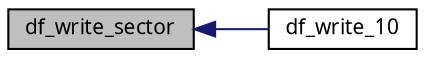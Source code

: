 digraph G
{
  edge [fontname="FreeSans.ttf",fontsize=10,labelfontname="FreeSans.ttf",labelfontsize=10];
  node [fontname="FreeSans.ttf",fontsize=10,shape=record];
  rankdir=LR;
  Node1 [label="df_write_sector",height=0.2,width=0.4,color="black", fillcolor="grey75", style="filled" fontcolor="black"];
  Node1 -> Node2 [dir=back,color="midnightblue",fontsize=10,style="solid",fontname="FreeSans.ttf"];
  Node2 [label="df_write_10",height=0.2,width=0.4,color="black", fillcolor="white", style="filled",URL="$a00048.html#541e54148d86731ff7929a60c13a1117",tooltip="This function performs a write operation of n sectors to a given address from USB..."];
}
